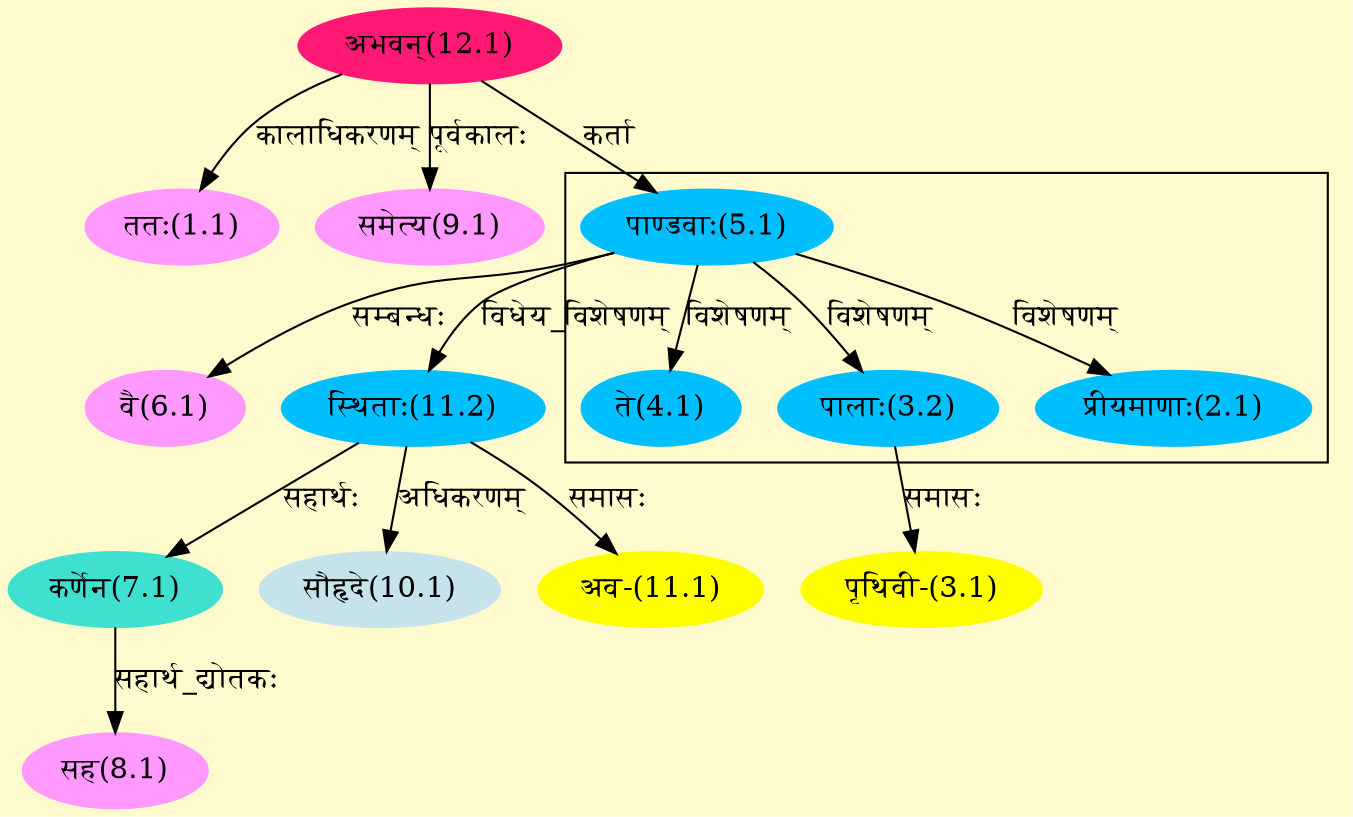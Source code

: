digraph G{
rankdir=BT;
 compound=true;
 bgcolor="lemonchiffon1";

subgraph cluster_1{
Node2_1 [style=filled, color="#00BFFF" label = "प्रीयमाणाः(2.1)"]
Node5_1 [style=filled, color="#00BFFF" label = "पाण्डवाः(5.1)"]
Node3_2 [style=filled, color="#00BFFF" label = "पालाः(3.2)"]
Node4_1 [style=filled, color="#00BFFF" label = "ते(4.1)"]

}
Node1_1 [style=filled, color="#FF99FF" label = "ततः(1.1)"]
Node12_1 [style=filled, color="#FF1975" label = "अभवन्(12.1)"]
Node3_1 [style=filled, color="#FFFF00" label = "पृथिवी-(3.1)"]
Node3_2 [style=filled, color="#00BFFF" label = "पालाः(3.2)"]
Node5_1 [style=filled, color="#00BFFF" label = "पाण्डवाः(5.1)"]
Node6_1 [style=filled, color="#FF99FF" label = "वै(6.1)"]
Node7_1 [style=filled, color="#40E0D0" label = "कर्णेन(7.1)"]
Node11_2 [style=filled, color="#00BFFF" label = "स्थिताः(11.2)"]
Node8_1 [style=filled, color="#FF99FF" label = "सह(8.1)"]
Node9_1 [style=filled, color="#FF99FF" label = "समेत्य(9.1)"]
Node10_1 [style=filled, color="#C6E2EB" label = "सौहृदे(10.1)"]
Node11_1 [style=filled, color="#FFFF00" label = "अव-(11.1)"]
/* Start of Relations section */

Node1_1 -> Node12_1 [  label="कालाधिकरणम्"  dir="back" ]
Node2_1 -> Node5_1 [  label="विशेषणम्"  dir="back" ]
Node3_1 -> Node3_2 [  label="समासः"  dir="back" ]
Node3_2 -> Node5_1 [  label="विशेषणम्"  dir="back" ]
Node4_1 -> Node5_1 [  label="विशेषणम्"  dir="back" ]
Node5_1 -> Node12_1 [  label="कर्ता"  dir="back" ]
Node6_1 -> Node5_1 [  label="सम्बन्धः"  dir="back" ]
Node7_1 -> Node11_2 [  label="सहार्थः"  dir="back" ]
Node8_1 -> Node7_1 [  label="सहार्थ_द्योतकः"  dir="back" ]
Node9_1 -> Node12_1 [  label="पूर्वकालः"  dir="back" ]
Node10_1 -> Node11_2 [  label="अधिकरणम्"  dir="back" ]
Node11_1 -> Node11_2 [  label="समासः"  dir="back" ]
Node11_2 -> Node5_1 [  label="विधेय_विशेषणम्"  dir="back" ]
}

